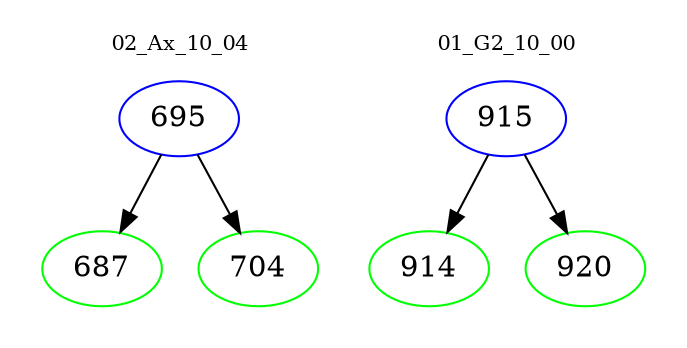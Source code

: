 digraph{
subgraph cluster_0 {
color = white
label = "02_Ax_10_04";
fontsize=10;
T0_695 [label="695", color="blue"]
T0_695 -> T0_687 [color="black"]
T0_687 [label="687", color="green"]
T0_695 -> T0_704 [color="black"]
T0_704 [label="704", color="green"]
}
subgraph cluster_1 {
color = white
label = "01_G2_10_00";
fontsize=10;
T1_915 [label="915", color="blue"]
T1_915 -> T1_914 [color="black"]
T1_914 [label="914", color="green"]
T1_915 -> T1_920 [color="black"]
T1_920 [label="920", color="green"]
}
}
